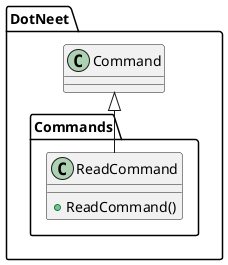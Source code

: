 @startuml
namespace DotNeet {
	namespace DotNeet.Commands {
		class ReadCommand {
			+ ReadCommand()
		}
	}
	Command <|-- DotNeet.Commands.ReadCommand
}
@enduml
